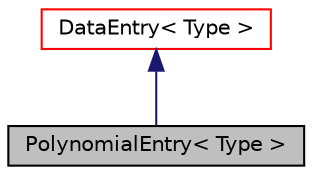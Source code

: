 digraph "PolynomialEntry&lt; Type &gt;"
{
  bgcolor="transparent";
  edge [fontname="Helvetica",fontsize="10",labelfontname="Helvetica",labelfontsize="10"];
  node [fontname="Helvetica",fontsize="10",shape=record];
  Node1 [label="PolynomialEntry\< Type \>",height=0.2,width=0.4,color="black", fillcolor="grey75", style="filled", fontcolor="black"];
  Node2 -> Node1 [dir="back",color="midnightblue",fontsize="10",style="solid",fontname="Helvetica"];
  Node2 [label="DataEntry\< Type \>",height=0.2,width=0.4,color="red",URL="$a00497.html",tooltip="Top level data entry class for use in dictionaries. Provides a mechanism to specify a variable as a c..."];
}
